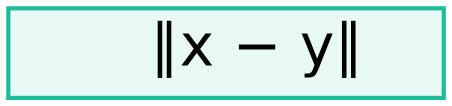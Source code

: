 digraph HSDLibLogo {
    fontname = "Helvetica,Arial,sans-serif";
    layout = dot;
    rankdir = TB;

    node [
        fontname = "Helvetica,Arial,sans-serif",
        fontsize = 28,
        shape = box,
        style = filled,
        penwidth = 2.0,
        width = 1.2,
        height = 0.6,
        margin = "0.1,0.05",
        fillcolor = "#E8F8F5",  // soft greenish-blue
        color = "#1ABC9C"       // teal
    ];

    logo [label=<
        <FONT FACE="Helvetica">&#x2225;x − y&#x2225;</FONT>
    >];
}

